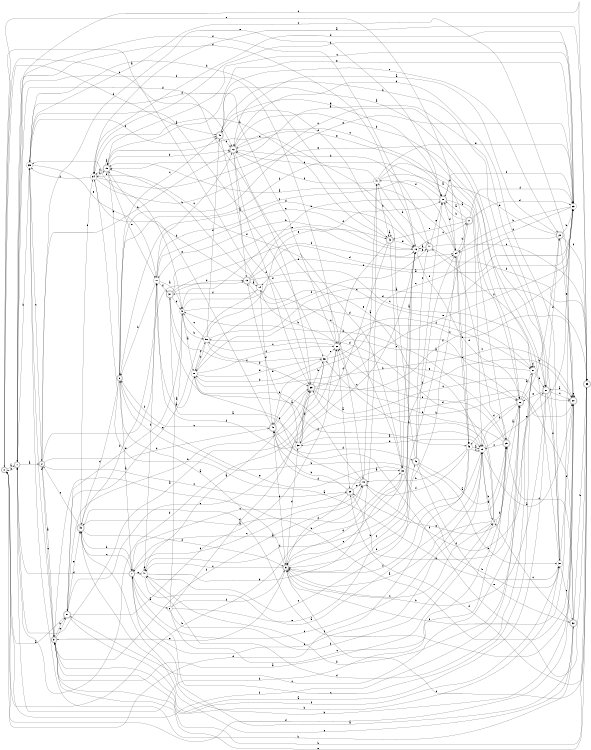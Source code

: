 digraph n42_7 {
__start0 [label="" shape="none"];

rankdir=LR;
size="8,5";

s0 [style="rounded,filled", color="black", fillcolor="white" shape="doublecircle", label="0"];
s1 [style="rounded,filled", color="black", fillcolor="white" shape="doublecircle", label="1"];
s2 [style="rounded,filled", color="black", fillcolor="white" shape="doublecircle", label="2"];
s3 [style="rounded,filled", color="black", fillcolor="white" shape="doublecircle", label="3"];
s4 [style="filled", color="black", fillcolor="white" shape="circle", label="4"];
s5 [style="rounded,filled", color="black", fillcolor="white" shape="doublecircle", label="5"];
s6 [style="rounded,filled", color="black", fillcolor="white" shape="doublecircle", label="6"];
s7 [style="rounded,filled", color="black", fillcolor="white" shape="doublecircle", label="7"];
s8 [style="filled", color="black", fillcolor="white" shape="circle", label="8"];
s9 [style="filled", color="black", fillcolor="white" shape="circle", label="9"];
s10 [style="filled", color="black", fillcolor="white" shape="circle", label="10"];
s11 [style="filled", color="black", fillcolor="white" shape="circle", label="11"];
s12 [style="rounded,filled", color="black", fillcolor="white" shape="doublecircle", label="12"];
s13 [style="rounded,filled", color="black", fillcolor="white" shape="doublecircle", label="13"];
s14 [style="filled", color="black", fillcolor="white" shape="circle", label="14"];
s15 [style="rounded,filled", color="black", fillcolor="white" shape="doublecircle", label="15"];
s16 [style="filled", color="black", fillcolor="white" shape="circle", label="16"];
s17 [style="rounded,filled", color="black", fillcolor="white" shape="doublecircle", label="17"];
s18 [style="rounded,filled", color="black", fillcolor="white" shape="doublecircle", label="18"];
s19 [style="filled", color="black", fillcolor="white" shape="circle", label="19"];
s20 [style="rounded,filled", color="black", fillcolor="white" shape="doublecircle", label="20"];
s21 [style="rounded,filled", color="black", fillcolor="white" shape="doublecircle", label="21"];
s22 [style="rounded,filled", color="black", fillcolor="white" shape="doublecircle", label="22"];
s23 [style="filled", color="black", fillcolor="white" shape="circle", label="23"];
s24 [style="filled", color="black", fillcolor="white" shape="circle", label="24"];
s25 [style="rounded,filled", color="black", fillcolor="white" shape="doublecircle", label="25"];
s26 [style="rounded,filled", color="black", fillcolor="white" shape="doublecircle", label="26"];
s27 [style="filled", color="black", fillcolor="white" shape="circle", label="27"];
s28 [style="filled", color="black", fillcolor="white" shape="circle", label="28"];
s29 [style="rounded,filled", color="black", fillcolor="white" shape="doublecircle", label="29"];
s30 [style="filled", color="black", fillcolor="white" shape="circle", label="30"];
s31 [style="filled", color="black", fillcolor="white" shape="circle", label="31"];
s32 [style="rounded,filled", color="black", fillcolor="white" shape="doublecircle", label="32"];
s33 [style="rounded,filled", color="black", fillcolor="white" shape="doublecircle", label="33"];
s34 [style="filled", color="black", fillcolor="white" shape="circle", label="34"];
s35 [style="filled", color="black", fillcolor="white" shape="circle", label="35"];
s36 [style="filled", color="black", fillcolor="white" shape="circle", label="36"];
s37 [style="rounded,filled", color="black", fillcolor="white" shape="doublecircle", label="37"];
s38 [style="filled", color="black", fillcolor="white" shape="circle", label="38"];
s39 [style="rounded,filled", color="black", fillcolor="white" shape="doublecircle", label="39"];
s40 [style="filled", color="black", fillcolor="white" shape="circle", label="40"];
s41 [style="filled", color="black", fillcolor="white" shape="circle", label="41"];
s42 [style="rounded,filled", color="black", fillcolor="white" shape="doublecircle", label="42"];
s43 [style="filled", color="black", fillcolor="white" shape="circle", label="43"];
s44 [style="rounded,filled", color="black", fillcolor="white" shape="doublecircle", label="44"];
s45 [style="rounded,filled", color="black", fillcolor="white" shape="doublecircle", label="45"];
s46 [style="rounded,filled", color="black", fillcolor="white" shape="doublecircle", label="46"];
s47 [style="rounded,filled", color="black", fillcolor="white" shape="doublecircle", label="47"];
s48 [style="rounded,filled", color="black", fillcolor="white" shape="doublecircle", label="48"];
s49 [style="rounded,filled", color="black", fillcolor="white" shape="doublecircle", label="49"];
s50 [style="filled", color="black", fillcolor="white" shape="circle", label="50"];
s51 [style="rounded,filled", color="black", fillcolor="white" shape="doublecircle", label="51"];
s0 -> s1 [label="a"];
s0 -> s44 [label="b"];
s0 -> s12 [label="c"];
s0 -> s48 [label="d"];
s0 -> s24 [label="e"];
s0 -> s26 [label="f"];
s1 -> s2 [label="a"];
s1 -> s35 [label="b"];
s1 -> s33 [label="c"];
s1 -> s16 [label="d"];
s1 -> s0 [label="e"];
s1 -> s28 [label="f"];
s2 -> s3 [label="a"];
s2 -> s12 [label="b"];
s2 -> s29 [label="c"];
s2 -> s45 [label="d"];
s2 -> s18 [label="e"];
s2 -> s13 [label="f"];
s3 -> s4 [label="a"];
s3 -> s51 [label="b"];
s3 -> s2 [label="c"];
s3 -> s35 [label="d"];
s3 -> s51 [label="e"];
s3 -> s44 [label="f"];
s4 -> s5 [label="a"];
s4 -> s36 [label="b"];
s4 -> s5 [label="c"];
s4 -> s50 [label="d"];
s4 -> s19 [label="e"];
s4 -> s25 [label="f"];
s5 -> s6 [label="a"];
s5 -> s24 [label="b"];
s5 -> s40 [label="c"];
s5 -> s38 [label="d"];
s5 -> s3 [label="e"];
s5 -> s23 [label="f"];
s6 -> s7 [label="a"];
s6 -> s25 [label="b"];
s6 -> s48 [label="c"];
s6 -> s49 [label="d"];
s6 -> s23 [label="e"];
s6 -> s18 [label="f"];
s7 -> s8 [label="a"];
s7 -> s49 [label="b"];
s7 -> s49 [label="c"];
s7 -> s1 [label="d"];
s7 -> s40 [label="e"];
s7 -> s19 [label="f"];
s8 -> s9 [label="a"];
s8 -> s4 [label="b"];
s8 -> s25 [label="c"];
s8 -> s39 [label="d"];
s8 -> s46 [label="e"];
s8 -> s5 [label="f"];
s9 -> s10 [label="a"];
s9 -> s50 [label="b"];
s9 -> s27 [label="c"];
s9 -> s26 [label="d"];
s9 -> s51 [label="e"];
s9 -> s35 [label="f"];
s10 -> s11 [label="a"];
s10 -> s20 [label="b"];
s10 -> s50 [label="c"];
s10 -> s23 [label="d"];
s10 -> s36 [label="e"];
s10 -> s28 [label="f"];
s11 -> s9 [label="a"];
s11 -> s6 [label="b"];
s11 -> s12 [label="c"];
s11 -> s16 [label="d"];
s11 -> s16 [label="e"];
s11 -> s37 [label="f"];
s12 -> s13 [label="a"];
s12 -> s26 [label="b"];
s12 -> s43 [label="c"];
s12 -> s47 [label="d"];
s12 -> s44 [label="e"];
s12 -> s39 [label="f"];
s13 -> s14 [label="a"];
s13 -> s15 [label="b"];
s13 -> s27 [label="c"];
s13 -> s24 [label="d"];
s13 -> s19 [label="e"];
s13 -> s18 [label="f"];
s14 -> s0 [label="a"];
s14 -> s15 [label="b"];
s14 -> s30 [label="c"];
s14 -> s45 [label="d"];
s14 -> s51 [label="e"];
s14 -> s37 [label="f"];
s15 -> s15 [label="a"];
s15 -> s12 [label="b"];
s15 -> s16 [label="c"];
s15 -> s6 [label="d"];
s15 -> s11 [label="e"];
s15 -> s34 [label="f"];
s16 -> s7 [label="a"];
s16 -> s11 [label="b"];
s16 -> s17 [label="c"];
s16 -> s26 [label="d"];
s16 -> s47 [label="e"];
s16 -> s1 [label="f"];
s17 -> s18 [label="a"];
s17 -> s18 [label="b"];
s17 -> s5 [label="c"];
s17 -> s23 [label="d"];
s17 -> s42 [label="e"];
s17 -> s23 [label="f"];
s18 -> s19 [label="a"];
s18 -> s9 [label="b"];
s18 -> s6 [label="c"];
s18 -> s24 [label="d"];
s18 -> s12 [label="e"];
s18 -> s23 [label="f"];
s19 -> s20 [label="a"];
s19 -> s4 [label="b"];
s19 -> s7 [label="c"];
s19 -> s38 [label="d"];
s19 -> s23 [label="e"];
s19 -> s5 [label="f"];
s20 -> s21 [label="a"];
s20 -> s3 [label="b"];
s20 -> s35 [label="c"];
s20 -> s0 [label="d"];
s20 -> s20 [label="e"];
s20 -> s49 [label="f"];
s21 -> s3 [label="a"];
s21 -> s5 [label="b"];
s21 -> s20 [label="c"];
s21 -> s22 [label="d"];
s21 -> s26 [label="e"];
s21 -> s31 [label="f"];
s22 -> s12 [label="a"];
s22 -> s23 [label="b"];
s22 -> s45 [label="c"];
s22 -> s18 [label="d"];
s22 -> s20 [label="e"];
s22 -> s33 [label="f"];
s23 -> s14 [label="a"];
s23 -> s24 [label="b"];
s23 -> s15 [label="c"];
s23 -> s24 [label="d"];
s23 -> s15 [label="e"];
s23 -> s34 [label="f"];
s24 -> s15 [label="a"];
s24 -> s17 [label="b"];
s24 -> s25 [label="c"];
s24 -> s43 [label="d"];
s24 -> s43 [label="e"];
s24 -> s41 [label="f"];
s25 -> s26 [label="a"];
s25 -> s1 [label="b"];
s25 -> s19 [label="c"];
s25 -> s9 [label="d"];
s25 -> s28 [label="e"];
s25 -> s28 [label="f"];
s26 -> s27 [label="a"];
s26 -> s22 [label="b"];
s26 -> s51 [label="c"];
s26 -> s43 [label="d"];
s26 -> s29 [label="e"];
s26 -> s19 [label="f"];
s27 -> s28 [label="a"];
s27 -> s40 [label="b"];
s27 -> s7 [label="c"];
s27 -> s40 [label="d"];
s27 -> s21 [label="e"];
s27 -> s27 [label="f"];
s28 -> s29 [label="a"];
s28 -> s14 [label="b"];
s28 -> s50 [label="c"];
s28 -> s35 [label="d"];
s28 -> s26 [label="e"];
s28 -> s27 [label="f"];
s29 -> s30 [label="a"];
s29 -> s45 [label="b"];
s29 -> s7 [label="c"];
s29 -> s26 [label="d"];
s29 -> s44 [label="e"];
s29 -> s5 [label="f"];
s30 -> s16 [label="a"];
s30 -> s31 [label="b"];
s30 -> s5 [label="c"];
s30 -> s5 [label="d"];
s30 -> s6 [label="e"];
s30 -> s34 [label="f"];
s31 -> s15 [label="a"];
s31 -> s3 [label="b"];
s31 -> s32 [label="c"];
s31 -> s12 [label="d"];
s31 -> s20 [label="e"];
s31 -> s47 [label="f"];
s32 -> s7 [label="a"];
s32 -> s33 [label="b"];
s32 -> s4 [label="c"];
s32 -> s39 [label="d"];
s32 -> s49 [label="e"];
s32 -> s25 [label="f"];
s33 -> s34 [label="a"];
s33 -> s3 [label="b"];
s33 -> s5 [label="c"];
s33 -> s29 [label="d"];
s33 -> s3 [label="e"];
s33 -> s45 [label="f"];
s34 -> s31 [label="a"];
s34 -> s15 [label="b"];
s34 -> s21 [label="c"];
s34 -> s23 [label="d"];
s34 -> s21 [label="e"];
s34 -> s35 [label="f"];
s35 -> s36 [label="a"];
s35 -> s32 [label="b"];
s35 -> s2 [label="c"];
s35 -> s42 [label="d"];
s35 -> s11 [label="e"];
s35 -> s48 [label="f"];
s36 -> s1 [label="a"];
s36 -> s1 [label="b"];
s36 -> s20 [label="c"];
s36 -> s10 [label="d"];
s36 -> s28 [label="e"];
s36 -> s37 [label="f"];
s37 -> s38 [label="a"];
s37 -> s9 [label="b"];
s37 -> s43 [label="c"];
s37 -> s13 [label="d"];
s37 -> s16 [label="e"];
s37 -> s24 [label="f"];
s38 -> s19 [label="a"];
s38 -> s20 [label="b"];
s38 -> s16 [label="c"];
s38 -> s39 [label="d"];
s38 -> s13 [label="e"];
s38 -> s11 [label="f"];
s39 -> s40 [label="a"];
s39 -> s36 [label="b"];
s39 -> s20 [label="c"];
s39 -> s1 [label="d"];
s39 -> s23 [label="e"];
s39 -> s23 [label="f"];
s40 -> s19 [label="a"];
s40 -> s41 [label="b"];
s40 -> s24 [label="c"];
s40 -> s16 [label="d"];
s40 -> s40 [label="e"];
s40 -> s11 [label="f"];
s41 -> s25 [label="a"];
s41 -> s42 [label="b"];
s41 -> s12 [label="c"];
s41 -> s26 [label="d"];
s41 -> s23 [label="e"];
s41 -> s12 [label="f"];
s42 -> s42 [label="a"];
s42 -> s34 [label="b"];
s42 -> s30 [label="c"];
s42 -> s28 [label="d"];
s42 -> s16 [label="e"];
s42 -> s38 [label="f"];
s43 -> s19 [label="a"];
s43 -> s44 [label="b"];
s43 -> s19 [label="c"];
s43 -> s0 [label="d"];
s43 -> s5 [label="e"];
s43 -> s44 [label="f"];
s44 -> s41 [label="a"];
s44 -> s10 [label="b"];
s44 -> s7 [label="c"];
s44 -> s45 [label="d"];
s44 -> s10 [label="e"];
s44 -> s21 [label="f"];
s45 -> s39 [label="a"];
s45 -> s5 [label="b"];
s45 -> s6 [label="c"];
s45 -> s46 [label="d"];
s45 -> s34 [label="e"];
s45 -> s20 [label="f"];
s46 -> s25 [label="a"];
s46 -> s31 [label="b"];
s46 -> s47 [label="c"];
s46 -> s48 [label="d"];
s46 -> s32 [label="e"];
s46 -> s18 [label="f"];
s47 -> s16 [label="a"];
s47 -> s41 [label="b"];
s47 -> s33 [label="c"];
s47 -> s33 [label="d"];
s47 -> s18 [label="e"];
s47 -> s10 [label="f"];
s48 -> s27 [label="a"];
s48 -> s21 [label="b"];
s48 -> s12 [label="c"];
s48 -> s18 [label="d"];
s48 -> s22 [label="e"];
s48 -> s39 [label="f"];
s49 -> s30 [label="a"];
s49 -> s20 [label="b"];
s49 -> s2 [label="c"];
s49 -> s11 [label="d"];
s49 -> s34 [label="e"];
s49 -> s5 [label="f"];
s50 -> s33 [label="a"];
s50 -> s10 [label="b"];
s50 -> s9 [label="c"];
s50 -> s39 [label="d"];
s50 -> s42 [label="e"];
s50 -> s48 [label="f"];
s51 -> s0 [label="a"];
s51 -> s39 [label="b"];
s51 -> s28 [label="c"];
s51 -> s28 [label="d"];
s51 -> s49 [label="e"];
s51 -> s31 [label="f"];

}